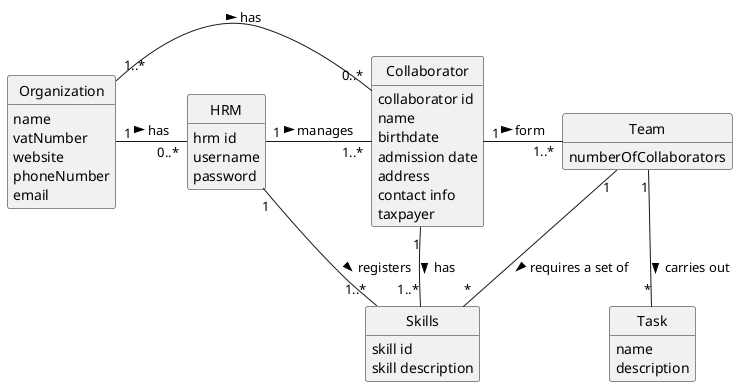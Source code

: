 @startuml
skinparam monochrome true
skinparam packageStyle rectangle
skinparam shadowing false

'left to right direction

skinparam classAttributeIconSize 0

hide circle
hide methods


class Organization {
    name
    vatNumber
    website
    phoneNumber
    email
}

class Collaborator {
    collaborator id
    name
    birthdate
    admission date
    address
    contact info
    taxpayer
}

class Team {
    numberOfCollaborators
}

class HRM {
    hrm id
    username
    password
}

class Skills {
    skill id
    skill description
}
class Task {
    name
    description
}


Organization "1" - "0..*" HRM : has >
Organization "1..*" - "0..*" Collaborator: has >
HRM "1" - "1..*" Collaborator : manages >
HRM "1" - "1..*" Skills : registers >
Collaborator "1" - "1..*" Team : form >
Collaborator "1" - "1..*" Skills : has >
Team "1" -- "*" Skills : requires a set of >
Team "1" -- "*" Task : carries out >
@enduml